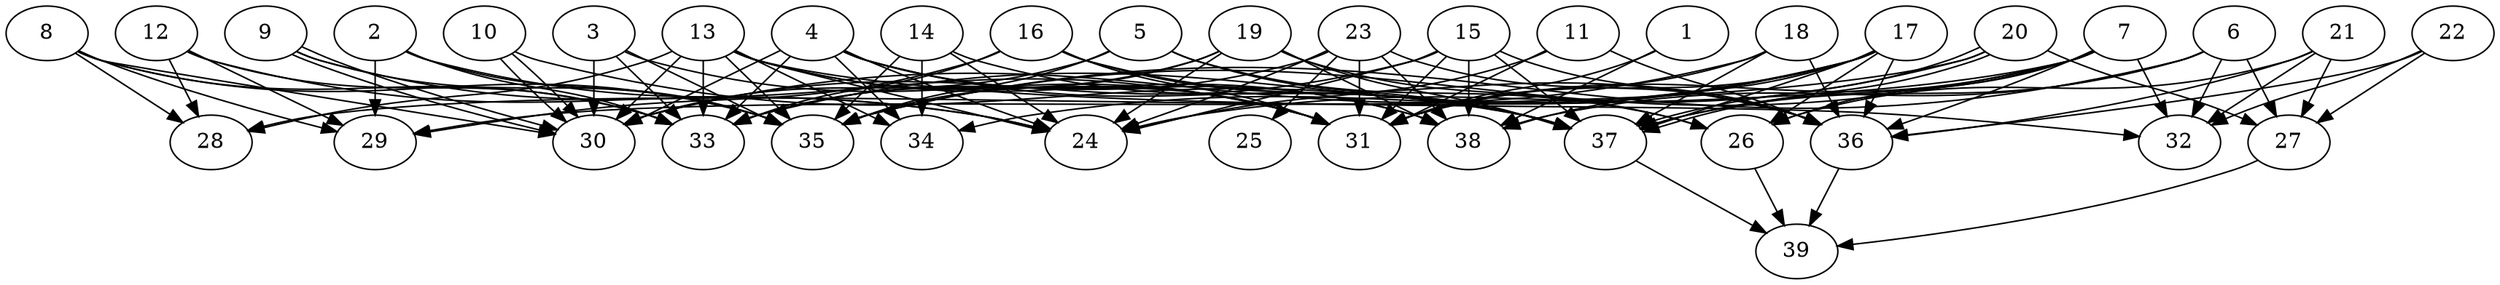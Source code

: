// DAG (tier=3-complex, mode=compute, n=39, ccr=0.459, fat=0.724, density=0.647, regular=0.285, jump=0.258, mindata=1048576, maxdata=16777216)
// DAG automatically generated by daggen at Sun Aug 24 16:33:34 2025
// /home/ermia/Project/Environments/daggen/bin/daggen --dot --ccr 0.459 --fat 0.724 --regular 0.285 --density 0.647 --jump 0.258 --mindata 1048576 --maxdata 16777216 -n 39 
digraph G {
  1 [size="42483990663526864", alpha="0.18", expect_size="21241995331763432"]
  1 -> 31 [size ="940233512189952"]
  1 -> 38 [size ="940233512189952"]
  2 [size="1290308216387466496", alpha="0.03", expect_size="645154108193733248"]
  2 -> 29 [size ="1535853134348288"]
  2 -> 31 [size ="1535853134348288"]
  2 -> 33 [size ="1535853134348288"]
  2 -> 35 [size ="1535853134348288"]
  3 [size="1003507635624214400", alpha="0.02", expect_size="501753817812107200"]
  3 -> 30 [size ="600953971539968"]
  3 -> 31 [size ="600953971539968"]
  3 -> 33 [size ="600953971539968"]
  3 -> 35 [size ="600953971539968"]
  4 [size="1223559808582418432000", alpha="0.09", expect_size="611779904291209216000"]
  4 -> 24 [size ="915180565299200"]
  4 -> 30 [size ="915180565299200"]
  4 -> 31 [size ="915180565299200"]
  4 -> 33 [size ="915180565299200"]
  4 -> 34 [size ="915180565299200"]
  4 -> 37 [size ="915180565299200"]
  4 -> 38 [size ="915180565299200"]
  5 [size="1367250553866926", alpha="0.03", expect_size="683625276933463"]
  5 -> 26 [size ="39319293132800"]
  5 -> 30 [size ="39319293132800"]
  5 -> 35 [size ="39319293132800"]
  5 -> 37 [size ="39319293132800"]
  6 [size="31699465708454912", alpha="0.11", expect_size="15849732854227456"]
  6 -> 27 [size ="616963462135808"]
  6 -> 32 [size ="616963462135808"]
  6 -> 35 [size ="616963462135808"]
  6 -> 37 [size ="616963462135808"]
  6 -> 38 [size ="616963462135808"]
  7 [size="125702587474894048", alpha="0.19", expect_size="62851293737447024"]
  7 -> 26 [size ="286980998955008"]
  7 -> 28 [size ="286980998955008"]
  7 -> 31 [size ="286980998955008"]
  7 -> 32 [size ="286980998955008"]
  7 -> 35 [size ="286980998955008"]
  7 -> 36 [size ="286980998955008"]
  7 -> 37 [size ="286980998955008"]
  8 [size="20416742362041540", alpha="0.12", expect_size="10208371181020770"]
  8 -> 28 [size ="9073118412800"]
  8 -> 29 [size ="9073118412800"]
  8 -> 30 [size ="9073118412800"]
  8 -> 33 [size ="9073118412800"]
  8 -> 35 [size ="9073118412800"]
  9 [size="1106180905727202048", alpha="0.07", expect_size="553090452863601024"]
  9 -> 24 [size ="691762876121088"]
  9 -> 30 [size ="691762876121088"]
  9 -> 30 [size ="691762876121088"]
  9 -> 35 [size ="691762876121088"]
  10 [size="8147753801168702", alpha="0.03", expect_size="4073876900584351"]
  10 -> 30 [size ="1008572615884800"]
  10 -> 30 [size ="1008572615884800"]
  10 -> 37 [size ="1008572615884800"]
  11 [size="37655698392910864", alpha="0.02", expect_size="18827849196455432"]
  11 -> 24 [size ="647695907684352"]
  11 -> 31 [size ="647695907684352"]
  11 -> 36 [size ="647695907684352"]
  12 [size="40226368874174384", alpha="0.15", expect_size="20113184437087192"]
  12 -> 24 [size ="1113062257983488"]
  12 -> 28 [size ="1113062257983488"]
  12 -> 29 [size ="1113062257983488"]
  12 -> 33 [size ="1113062257983488"]
  13 [size="1734413197312283392", alpha="0.09", expect_size="867206598656141696"]
  13 -> 24 [size ="2170361269452800"]
  13 -> 28 [size ="2170361269452800"]
  13 -> 30 [size ="2170361269452800"]
  13 -> 31 [size ="2170361269452800"]
  13 -> 32 [size ="2170361269452800"]
  13 -> 33 [size ="2170361269452800"]
  13 -> 34 [size ="2170361269452800"]
  13 -> 35 [size ="2170361269452800"]
  13 -> 38 [size ="2170361269452800"]
  14 [size="3844935013389383499776", alpha="0.05", expect_size="1922467506694691749888"]
  14 -> 24 [size ="1963432563703808"]
  14 -> 34 [size ="1963432563703808"]
  14 -> 35 [size ="1963432563703808"]
  14 -> 37 [size ="1963432563703808"]
  15 [size="46313453596685893632", alpha="0.03", expect_size="23156726798342946816"]
  15 -> 24 [size ="103171900833792"]
  15 -> 30 [size ="103171900833792"]
  15 -> 31 [size ="103171900833792"]
  15 -> 36 [size ="103171900833792"]
  15 -> 37 [size ="103171900833792"]
  15 -> 38 [size ="103171900833792"]
  16 [size="39134860709802696", alpha="0.14", expect_size="19567430354901348"]
  16 -> 29 [size ="100657390419968"]
  16 -> 31 [size ="100657390419968"]
  16 -> 33 [size ="100657390419968"]
  16 -> 36 [size ="100657390419968"]
  16 -> 37 [size ="100657390419968"]
  17 [size="700961512235727616", alpha="0.03", expect_size="350480756117863808"]
  17 -> 26 [size ="614519902568448"]
  17 -> 31 [size ="614519902568448"]
  17 -> 33 [size ="614519902568448"]
  17 -> 34 [size ="614519902568448"]
  17 -> 36 [size ="614519902568448"]
  17 -> 37 [size ="614519902568448"]
  17 -> 38 [size ="614519902568448"]
  18 [size="192021738738413469696", alpha="0.16", expect_size="96010869369206734848"]
  18 -> 30 [size ="266270826037248"]
  18 -> 31 [size ="266270826037248"]
  18 -> 36 [size ="266270826037248"]
  18 -> 37 [size ="266270826037248"]
  19 [size="15372561340816988", alpha="0.02", expect_size="7686280670408494"]
  19 -> 24 [size ="427288587927552"]
  19 -> 26 [size ="427288587927552"]
  19 -> 33 [size ="427288587927552"]
  19 -> 35 [size ="427288587927552"]
  19 -> 37 [size ="427288587927552"]
  19 -> 38 [size ="427288587927552"]
  20 [size="13447373768980328", alpha="0.20", expect_size="6723686884490164"]
  20 -> 24 [size ="9354438770688"]
  20 -> 27 [size ="9354438770688"]
  20 -> 29 [size ="9354438770688"]
  20 -> 37 [size ="9354438770688"]
  20 -> 37 [size ="9354438770688"]
  21 [size="2414406074367373312", alpha="0.12", expect_size="1207203037183686656"]
  21 -> 26 [size ="1022787439296512"]
  21 -> 27 [size ="1022787439296512"]
  21 -> 32 [size ="1022787439296512"]
  21 -> 36 [size ="1022787439296512"]
  22 [size="3380229899093524086784", alpha="0.01", expect_size="1690114949546762043392"]
  22 -> 27 [size ="1801859039756288"]
  22 -> 32 [size ="1801859039756288"]
  22 -> 36 [size ="1801859039756288"]
  23 [size="13234677868197764", alpha="0.18", expect_size="6617338934098882"]
  23 -> 24 [size ="1324597743976448"]
  23 -> 25 [size ="1324597743976448"]
  23 -> 31 [size ="1324597743976448"]
  23 -> 33 [size ="1324597743976448"]
  23 -> 36 [size ="1324597743976448"]
  23 -> 38 [size ="1324597743976448"]
  24 [size="1787730599153606", alpha="0.11", expect_size="893865299576803"]
  25 [size="11137356998644192", alpha="0.12", expect_size="5568678499322096"]
  26 [size="24803891607091806208", alpha="0.10", expect_size="12401945803545903104"]
  26 -> 39 [size ="68040871903232"]
  27 [size="638030986160763520", alpha="0.09", expect_size="319015493080381760"]
  27 -> 39 [size ="527782895419392"]
  28 [size="2425150656470539776", alpha="0.10", expect_size="1212575328235269888"]
  29 [size="68667950012276146176", alpha="0.02", expect_size="34333975006138073088"]
  30 [size="267082021147934457856", alpha="0.02", expect_size="133541010573967228928"]
  31 [size="2499325071794081280", alpha="0.19", expect_size="1249662535897040640"]
  32 [size="13649289526080478", alpha="0.13", expect_size="6824644763040239"]
  33 [size="86446573535748947968", alpha="0.07", expect_size="43223286767874473984"]
  34 [size="37166610068795293696", alpha="0.12", expect_size="18583305034397646848"]
  35 [size="69845139220271024", alpha="0.16", expect_size="34922569610135512"]
  36 [size="2990160891868146688", alpha="0.02", expect_size="1495080445934073344"]
  36 -> 39 [size ="1793263275081728"]
  37 [size="453479448780574080", alpha="0.14", expect_size="226739724390287040"]
  37 -> 39 [size ="379605726789632"]
  38 [size="82951222363418525696", alpha="0.03", expect_size="41475611181709262848"]
  39 [size="2426466889122574336", alpha="0.19", expect_size="1213233444561287168"]
}